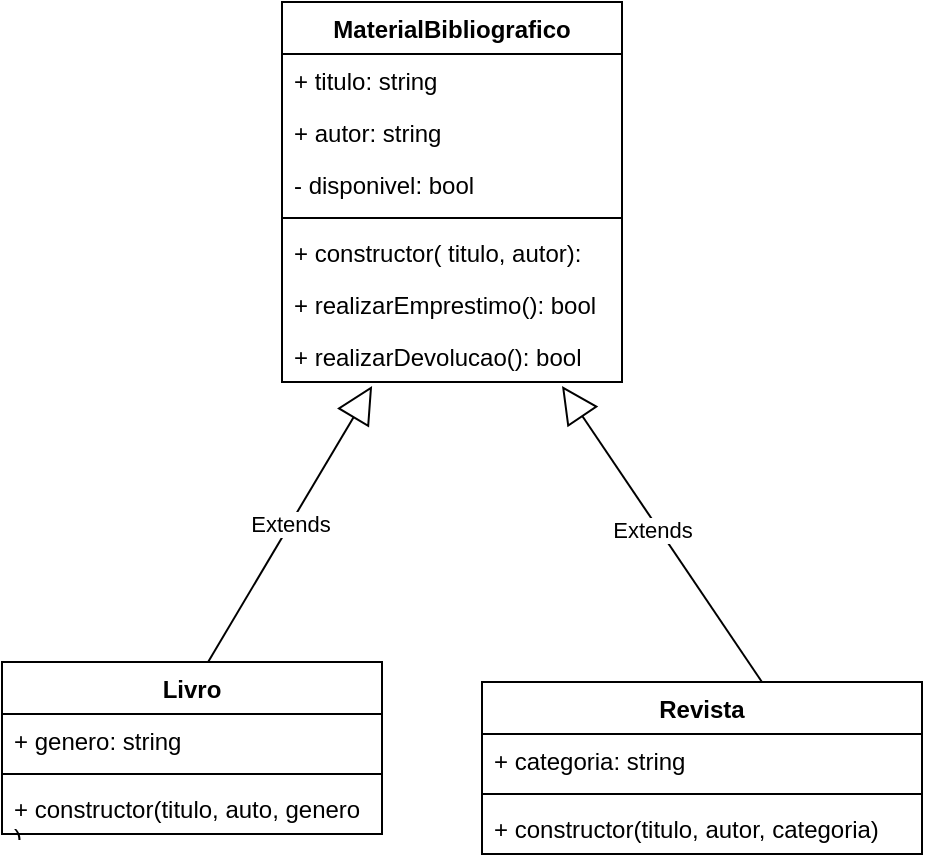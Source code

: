 <mxfile version="23.0.0" type="device">
  <diagram id="C5RBs43oDa-KdzZeNtuy" name="Page-1">
    <mxGraphModel dx="395" dy="796" grid="1" gridSize="10" guides="1" tooltips="1" connect="1" arrows="1" fold="1" page="1" pageScale="1" pageWidth="827" pageHeight="1169" math="0" shadow="0">
      <root>
        <mxCell id="WIyWlLk6GJQsqaUBKTNV-0" />
        <mxCell id="WIyWlLk6GJQsqaUBKTNV-1" parent="WIyWlLk6GJQsqaUBKTNV-0" />
        <mxCell id="hZLYeEX0hdEms3P6gI1n-0" value="MaterialBibliografico&lt;br&gt;" style="swimlane;fontStyle=1;align=center;verticalAlign=top;childLayout=stackLayout;horizontal=1;startSize=26;horizontalStack=0;resizeParent=1;resizeParentMax=0;resizeLast=0;collapsible=1;marginBottom=0;whiteSpace=wrap;html=1;" vertex="1" parent="WIyWlLk6GJQsqaUBKTNV-1">
          <mxGeometry x="280" y="180" width="170" height="190" as="geometry" />
        </mxCell>
        <mxCell id="hZLYeEX0hdEms3P6gI1n-1" value="+ titulo: string" style="text;strokeColor=none;fillColor=none;align=left;verticalAlign=top;spacingLeft=4;spacingRight=4;overflow=hidden;rotatable=0;points=[[0,0.5],[1,0.5]];portConstraint=eastwest;whiteSpace=wrap;html=1;" vertex="1" parent="hZLYeEX0hdEms3P6gI1n-0">
          <mxGeometry y="26" width="170" height="26" as="geometry" />
        </mxCell>
        <mxCell id="hZLYeEX0hdEms3P6gI1n-8" value="+ autor: string" style="text;strokeColor=none;fillColor=none;align=left;verticalAlign=top;spacingLeft=4;spacingRight=4;overflow=hidden;rotatable=0;points=[[0,0.5],[1,0.5]];portConstraint=eastwest;whiteSpace=wrap;html=1;" vertex="1" parent="hZLYeEX0hdEms3P6gI1n-0">
          <mxGeometry y="52" width="170" height="26" as="geometry" />
        </mxCell>
        <mxCell id="hZLYeEX0hdEms3P6gI1n-9" value="- disponivel: bool" style="text;strokeColor=none;fillColor=none;align=left;verticalAlign=top;spacingLeft=4;spacingRight=4;overflow=hidden;rotatable=0;points=[[0,0.5],[1,0.5]];portConstraint=eastwest;whiteSpace=wrap;html=1;" vertex="1" parent="hZLYeEX0hdEms3P6gI1n-0">
          <mxGeometry y="78" width="170" height="26" as="geometry" />
        </mxCell>
        <mxCell id="hZLYeEX0hdEms3P6gI1n-2" value="" style="line;strokeWidth=1;fillColor=none;align=left;verticalAlign=middle;spacingTop=-1;spacingLeft=3;spacingRight=3;rotatable=0;labelPosition=right;points=[];portConstraint=eastwest;strokeColor=inherit;" vertex="1" parent="hZLYeEX0hdEms3P6gI1n-0">
          <mxGeometry y="104" width="170" height="8" as="geometry" />
        </mxCell>
        <mxCell id="hZLYeEX0hdEms3P6gI1n-3" value="+ constructor( titulo, autor):" style="text;strokeColor=none;fillColor=none;align=left;verticalAlign=top;spacingLeft=4;spacingRight=4;overflow=hidden;rotatable=0;points=[[0,0.5],[1,0.5]];portConstraint=eastwest;whiteSpace=wrap;html=1;" vertex="1" parent="hZLYeEX0hdEms3P6gI1n-0">
          <mxGeometry y="112" width="170" height="26" as="geometry" />
        </mxCell>
        <mxCell id="hZLYeEX0hdEms3P6gI1n-10" value="+ realizarEmprestimo(): bool" style="text;strokeColor=none;fillColor=none;align=left;verticalAlign=top;spacingLeft=4;spacingRight=4;overflow=hidden;rotatable=0;points=[[0,0.5],[1,0.5]];portConstraint=eastwest;whiteSpace=wrap;html=1;" vertex="1" parent="hZLYeEX0hdEms3P6gI1n-0">
          <mxGeometry y="138" width="170" height="26" as="geometry" />
        </mxCell>
        <mxCell id="hZLYeEX0hdEms3P6gI1n-11" value="+ realizarDevolucao(): bool" style="text;strokeColor=none;fillColor=none;align=left;verticalAlign=top;spacingLeft=4;spacingRight=4;overflow=hidden;rotatable=0;points=[[0,0.5],[1,0.5]];portConstraint=eastwest;whiteSpace=wrap;html=1;" vertex="1" parent="hZLYeEX0hdEms3P6gI1n-0">
          <mxGeometry y="164" width="170" height="26" as="geometry" />
        </mxCell>
        <mxCell id="hZLYeEX0hdEms3P6gI1n-12" value="Livro" style="swimlane;fontStyle=1;align=center;verticalAlign=top;childLayout=stackLayout;horizontal=1;startSize=26;horizontalStack=0;resizeParent=1;resizeParentMax=0;resizeLast=0;collapsible=1;marginBottom=0;whiteSpace=wrap;html=1;" vertex="1" parent="WIyWlLk6GJQsqaUBKTNV-1">
          <mxGeometry x="140" y="510" width="190" height="86" as="geometry" />
        </mxCell>
        <mxCell id="hZLYeEX0hdEms3P6gI1n-13" value="+ genero: string" style="text;strokeColor=none;fillColor=none;align=left;verticalAlign=top;spacingLeft=4;spacingRight=4;overflow=hidden;rotatable=0;points=[[0,0.5],[1,0.5]];portConstraint=eastwest;whiteSpace=wrap;html=1;" vertex="1" parent="hZLYeEX0hdEms3P6gI1n-12">
          <mxGeometry y="26" width="190" height="26" as="geometry" />
        </mxCell>
        <mxCell id="hZLYeEX0hdEms3P6gI1n-14" value="" style="line;strokeWidth=1;fillColor=none;align=left;verticalAlign=middle;spacingTop=-1;spacingLeft=3;spacingRight=3;rotatable=0;labelPosition=right;points=[];portConstraint=eastwest;strokeColor=inherit;" vertex="1" parent="hZLYeEX0hdEms3P6gI1n-12">
          <mxGeometry y="52" width="190" height="8" as="geometry" />
        </mxCell>
        <mxCell id="hZLYeEX0hdEms3P6gI1n-15" value="+ constructor(titulo, auto, genero&lt;br&gt;)" style="text;strokeColor=none;fillColor=none;align=left;verticalAlign=top;spacingLeft=4;spacingRight=4;overflow=hidden;rotatable=0;points=[[0,0.5],[1,0.5]];portConstraint=eastwest;whiteSpace=wrap;html=1;" vertex="1" parent="hZLYeEX0hdEms3P6gI1n-12">
          <mxGeometry y="60" width="190" height="26" as="geometry" />
        </mxCell>
        <mxCell id="hZLYeEX0hdEms3P6gI1n-16" value="Extends" style="endArrow=block;endSize=16;endFill=0;html=1;rounded=0;exitX=0.595;exitY=0;exitDx=0;exitDy=0;exitPerimeter=0;entryX=0.265;entryY=1.077;entryDx=0;entryDy=0;entryPerimeter=0;" edge="1" parent="WIyWlLk6GJQsqaUBKTNV-1" target="hZLYeEX0hdEms3P6gI1n-11">
          <mxGeometry width="160" relative="1" as="geometry">
            <mxPoint x="243.05" y="510" as="sourcePoint" />
            <mxPoint x="110" y="420" as="targetPoint" />
            <mxPoint as="offset" />
          </mxGeometry>
        </mxCell>
        <mxCell id="hZLYeEX0hdEms3P6gI1n-17" value="Revista" style="swimlane;fontStyle=1;align=center;verticalAlign=top;childLayout=stackLayout;horizontal=1;startSize=26;horizontalStack=0;resizeParent=1;resizeParentMax=0;resizeLast=0;collapsible=1;marginBottom=0;whiteSpace=wrap;html=1;" vertex="1" parent="WIyWlLk6GJQsqaUBKTNV-1">
          <mxGeometry x="380" y="520" width="220" height="86" as="geometry" />
        </mxCell>
        <mxCell id="hZLYeEX0hdEms3P6gI1n-18" value="+ categoria: string" style="text;strokeColor=none;fillColor=none;align=left;verticalAlign=top;spacingLeft=4;spacingRight=4;overflow=hidden;rotatable=0;points=[[0,0.5],[1,0.5]];portConstraint=eastwest;whiteSpace=wrap;html=1;" vertex="1" parent="hZLYeEX0hdEms3P6gI1n-17">
          <mxGeometry y="26" width="220" height="26" as="geometry" />
        </mxCell>
        <mxCell id="hZLYeEX0hdEms3P6gI1n-19" value="" style="line;strokeWidth=1;fillColor=none;align=left;verticalAlign=middle;spacingTop=-1;spacingLeft=3;spacingRight=3;rotatable=0;labelPosition=right;points=[];portConstraint=eastwest;strokeColor=inherit;" vertex="1" parent="hZLYeEX0hdEms3P6gI1n-17">
          <mxGeometry y="52" width="220" height="8" as="geometry" />
        </mxCell>
        <mxCell id="hZLYeEX0hdEms3P6gI1n-20" value="+ constructor(titulo, autor, categoria)" style="text;strokeColor=none;fillColor=none;align=left;verticalAlign=top;spacingLeft=4;spacingRight=4;overflow=hidden;rotatable=0;points=[[0,0.5],[1,0.5]];portConstraint=eastwest;whiteSpace=wrap;html=1;" vertex="1" parent="hZLYeEX0hdEms3P6gI1n-17">
          <mxGeometry y="60" width="220" height="26" as="geometry" />
        </mxCell>
        <mxCell id="hZLYeEX0hdEms3P6gI1n-21" value="Extends" style="endArrow=block;endSize=16;endFill=0;html=1;rounded=0;exitX=0.5;exitY=0;exitDx=0;exitDy=0;entryX=0.706;entryY=1.077;entryDx=0;entryDy=0;entryPerimeter=0;" edge="1" parent="WIyWlLk6GJQsqaUBKTNV-1">
          <mxGeometry x="0.05" y="3" width="160" relative="1" as="geometry">
            <mxPoint x="519.98" y="520" as="sourcePoint" />
            <mxPoint x="420" y="372.002" as="targetPoint" />
            <mxPoint as="offset" />
          </mxGeometry>
        </mxCell>
      </root>
    </mxGraphModel>
  </diagram>
</mxfile>
